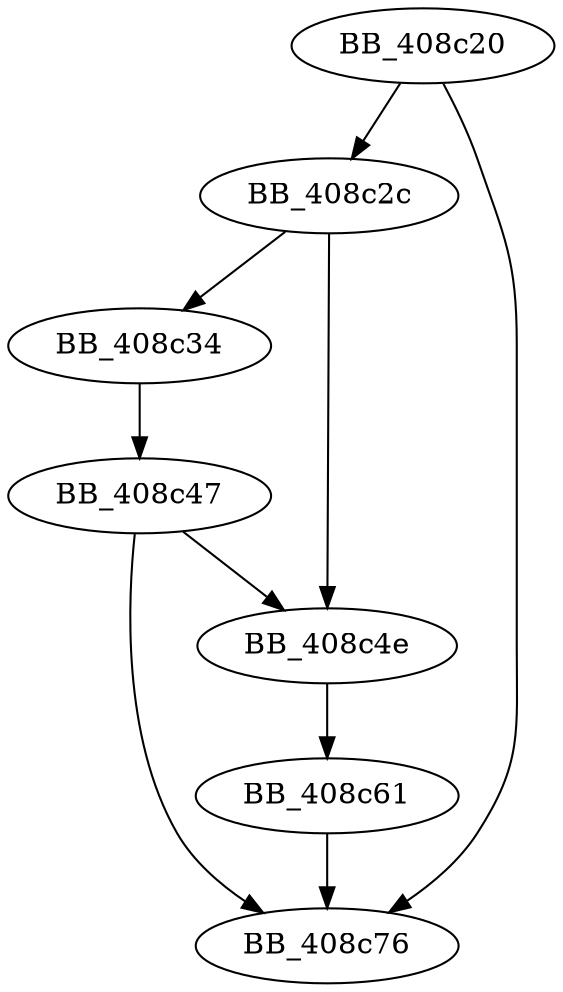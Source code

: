 DiGraph sub_408C20{
BB_408c20->BB_408c2c
BB_408c20->BB_408c76
BB_408c2c->BB_408c34
BB_408c2c->BB_408c4e
BB_408c34->BB_408c47
BB_408c47->BB_408c4e
BB_408c47->BB_408c76
BB_408c4e->BB_408c61
BB_408c61->BB_408c76
}
